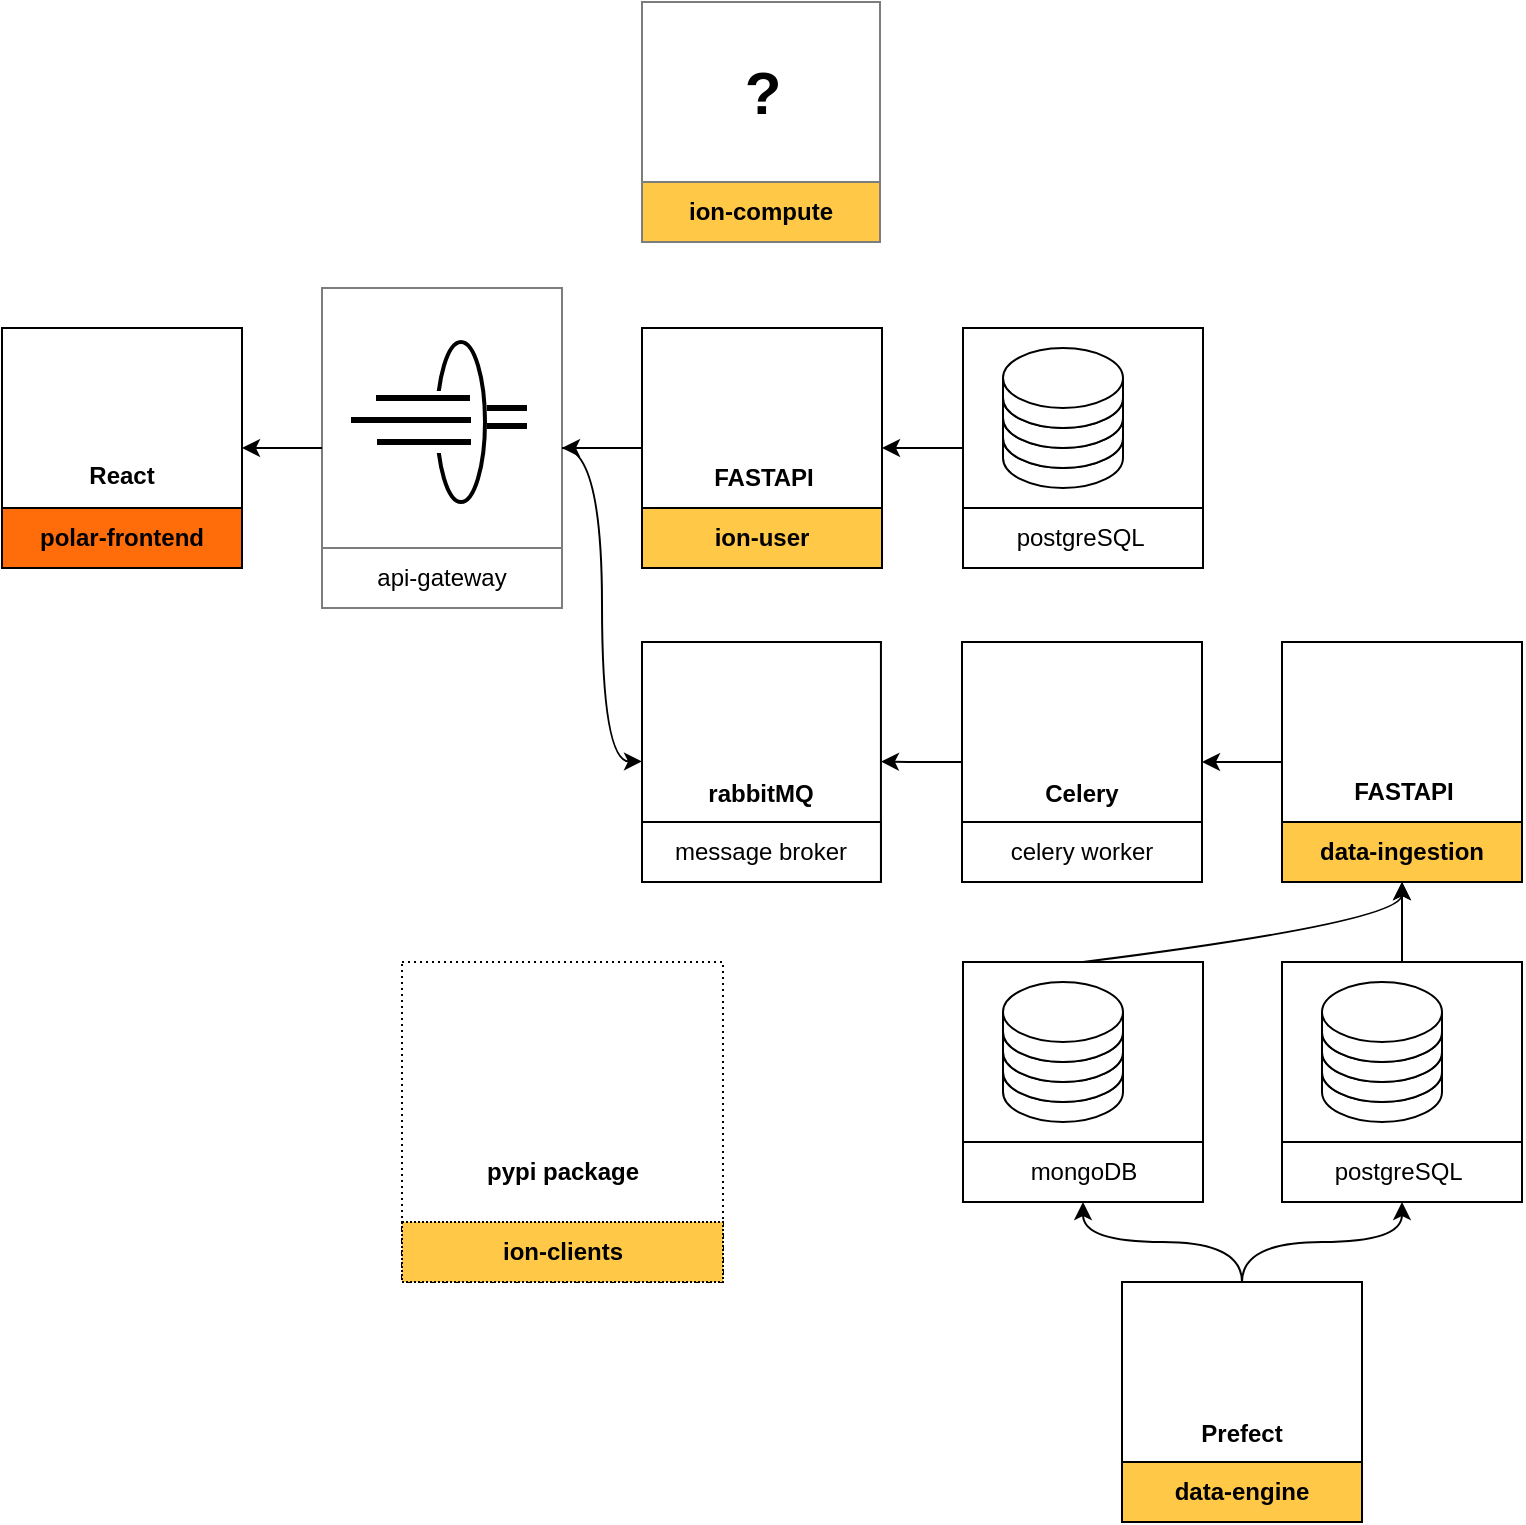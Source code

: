 <mxfile version="20.8.18" type="device"><diagram id="ExhYxQzAcuOy9JHTL2ED" name="Page-1"><mxGraphModel dx="-361" dy="1438" grid="1" gridSize="10" guides="1" tooltips="1" connect="1" arrows="1" fold="1" page="1" pageScale="1" pageWidth="827" pageHeight="1169" math="0" shadow="0"><root><mxCell id="0"/><mxCell id="1" parent="0"/><mxCell id="a53ZNoNg1YWxC0AJf83k-15" value="" style="group" parent="1" vertex="1" connectable="0"><mxGeometry x="2994.5" y="367" width="120" height="120" as="geometry"/></mxCell><mxCell id="a53ZNoNg1YWxC0AJf83k-16" value="" style="whiteSpace=wrap;html=1;aspect=fixed;strokeColor=#000000;" parent="a53ZNoNg1YWxC0AJf83k-15" vertex="1"><mxGeometry width="120" height="120" as="geometry"/></mxCell><mxCell id="a53ZNoNg1YWxC0AJf83k-17" value="" style="rounded=0;whiteSpace=wrap;html=1;strokeColor=#000000;" parent="a53ZNoNg1YWxC0AJf83k-15" vertex="1"><mxGeometry width="120" height="90" as="geometry"/></mxCell><mxCell id="a53ZNoNg1YWxC0AJf83k-18" value="" style="shape=cylinder3;whiteSpace=wrap;html=1;boundedLbl=1;backgroundOutline=1;size=15;" parent="a53ZNoNg1YWxC0AJf83k-15" vertex="1"><mxGeometry x="20" y="40" width="60" height="40" as="geometry"/></mxCell><mxCell id="a53ZNoNg1YWxC0AJf83k-19" value="" style="shape=cylinder3;whiteSpace=wrap;html=1;boundedLbl=1;backgroundOutline=1;size=15;" parent="a53ZNoNg1YWxC0AJf83k-15" vertex="1"><mxGeometry x="20" y="30" width="60" height="40" as="geometry"/></mxCell><mxCell id="a53ZNoNg1YWxC0AJf83k-20" value="" style="shape=cylinder3;whiteSpace=wrap;html=1;boundedLbl=1;backgroundOutline=1;size=15;" parent="a53ZNoNg1YWxC0AJf83k-15" vertex="1"><mxGeometry x="20" y="20" width="60" height="40" as="geometry"/></mxCell><mxCell id="a53ZNoNg1YWxC0AJf83k-21" value="" style="shape=cylinder3;whiteSpace=wrap;html=1;boundedLbl=1;backgroundOutline=1;size=15;" parent="a53ZNoNg1YWxC0AJf83k-15" vertex="1"><mxGeometry x="20" y="10" width="60" height="40" as="geometry"/></mxCell><mxCell id="a53ZNoNg1YWxC0AJf83k-22" value="" style="shape=image;verticalLabelPosition=bottom;labelBackgroundColor=default;verticalAlign=top;aspect=fixed;imageAspect=0;image=https://upload.wikimedia.org/wikipedia/commons/2/29/Postgresql_elephant.svg;" parent="a53ZNoNg1YWxC0AJf83k-15" vertex="1"><mxGeometry x="56.5" y="35" width="48.46" height="50" as="geometry"/></mxCell><mxCell id="a53ZNoNg1YWxC0AJf83k-23" value="&lt;span style=&quot;font-weight: normal;&quot;&gt;postgreSQL&amp;nbsp;&lt;/span&gt;" style="text;html=1;strokeColor=none;fillColor=none;align=center;verticalAlign=middle;whiteSpace=wrap;rounded=0;fontStyle=1" parent="a53ZNoNg1YWxC0AJf83k-15" vertex="1"><mxGeometry y="90" width="120" height="30" as="geometry"/></mxCell><mxCell id="a53ZNoNg1YWxC0AJf83k-24" value="" style="shape=image;verticalLabelPosition=bottom;labelBackgroundColor=default;verticalAlign=top;aspect=fixed;imageAspect=0;image=https://cdn.thenewstack.io/media/2014/04/homepage-docker-logo.png;" parent="a53ZNoNg1YWxC0AJf83k-15" vertex="1"><mxGeometry x="86.5" y="3" width="30.5" height="25.24" as="geometry"/></mxCell><mxCell id="-zPoC6QKQFAVpqKAOt8C-34" value="" style="group" parent="1" vertex="1" connectable="0"><mxGeometry x="2514" y="367" width="120" height="120" as="geometry"/></mxCell><mxCell id="-zPoC6QKQFAVpqKAOt8C-35" value="" style="whiteSpace=wrap;html=1;aspect=fixed;strokeColor=#000000;container=0;" parent="-zPoC6QKQFAVpqKAOt8C-34" vertex="1"><mxGeometry width="120" height="120" as="geometry"/></mxCell><mxCell id="-zPoC6QKQFAVpqKAOt8C-36" value="&lt;b&gt;React&lt;/b&gt;" style="text;html=1;strokeColor=none;fillColor=none;align=center;verticalAlign=middle;whiteSpace=wrap;rounded=0;container=0;" parent="-zPoC6QKQFAVpqKAOt8C-34" vertex="1"><mxGeometry y="59" width="120" height="30" as="geometry"/></mxCell><mxCell id="-zPoC6QKQFAVpqKAOt8C-37" value="&lt;b&gt;polar-frontend&lt;/b&gt;" style="rounded=0;whiteSpace=wrap;html=1;strokeColor=#000000;container=0;fillColor=#FF6C0A;" parent="-zPoC6QKQFAVpqKAOt8C-34" vertex="1"><mxGeometry y="90" width="120" height="30" as="geometry"/></mxCell><mxCell id="-zPoC6QKQFAVpqKAOt8C-38" value="" style="shape=image;verticalLabelPosition=bottom;labelBackgroundColor=default;verticalAlign=top;aspect=fixed;imageAspect=0;image=https://upload.wikimedia.org/wikipedia/commons/thumb/a/a7/React-icon.svg/2300px-React-icon.svg.png;container=0;" parent="-zPoC6QKQFAVpqKAOt8C-34" vertex="1"><mxGeometry x="33" y="17" width="53.02" height="46.08" as="geometry"/></mxCell><mxCell id="-zPoC6QKQFAVpqKAOt8C-39" value="" style="shape=image;verticalLabelPosition=bottom;labelBackgroundColor=default;verticalAlign=top;aspect=fixed;imageAspect=0;image=https://cdn.thenewstack.io/media/2014/04/homepage-docker-logo.png;" parent="-zPoC6QKQFAVpqKAOt8C-34" vertex="1"><mxGeometry x="86.5" y="3" width="30.5" height="25.24" as="geometry"/></mxCell><mxCell id="-zPoC6QKQFAVpqKAOt8C-40" value="" style="shape=image;verticalLabelPosition=bottom;labelBackgroundColor=default;verticalAlign=top;aspect=fixed;imageAspect=0;image=https://cdn-icons-png.flaticon.com/512/5968/5968381.png;" parent="-zPoC6QKQFAVpqKAOt8C-34" vertex="1"><mxGeometry x="3" y="3" width="26.38" height="26.38" as="geometry"/></mxCell><mxCell id="-zPoC6QKQFAVpqKAOt8C-41" value="" style="group;fontStyle=1" parent="1" vertex="1" connectable="0"><mxGeometry x="2674" y="347" width="120" height="160" as="geometry"/></mxCell><mxCell id="-zPoC6QKQFAVpqKAOt8C-42" value="" style="rounded=0;whiteSpace=wrap;html=1;strokeColor=#7D7D7D;" parent="-zPoC6QKQFAVpqKAOt8C-41" vertex="1"><mxGeometry width="120" height="160" as="geometry"/></mxCell><mxCell id="-zPoC6QKQFAVpqKAOt8C-43" value="" style="group" parent="-zPoC6QKQFAVpqKAOt8C-41" vertex="1" connectable="0"><mxGeometry x="14.5" y="27" width="88" height="80" as="geometry"/></mxCell><mxCell id="-zPoC6QKQFAVpqKAOt8C-44" value="" style="ellipse;whiteSpace=wrap;html=1;strokeColor=#000000;strokeWidth=2;" parent="-zPoC6QKQFAVpqKAOt8C-43" vertex="1"><mxGeometry x="43" width="24" height="80" as="geometry"/></mxCell><mxCell id="-zPoC6QKQFAVpqKAOt8C-45" value="" style="rounded=0;whiteSpace=wrap;html=1;strokeColor=#FFFFFF;" parent="-zPoC6QKQFAVpqKAOt8C-43" vertex="1"><mxGeometry x="41" y="25" width="10" height="30" as="geometry"/></mxCell><mxCell id="-zPoC6QKQFAVpqKAOt8C-46" value="" style="endArrow=none;html=1;strokeWidth=3;curved=1;" parent="-zPoC6QKQFAVpqKAOt8C-43" edge="1"><mxGeometry width="50" height="50" relative="1" as="geometry"><mxPoint x="12.5" y="28" as="sourcePoint"/><mxPoint x="59.5" y="28" as="targetPoint"/></mxGeometry></mxCell><mxCell id="-zPoC6QKQFAVpqKAOt8C-47" value="" style="endArrow=none;html=1;strokeWidth=3;curved=1;" parent="-zPoC6QKQFAVpqKAOt8C-43" edge="1"><mxGeometry width="50" height="50" relative="1" as="geometry"><mxPoint y="39" as="sourcePoint"/><mxPoint x="60" y="39" as="targetPoint"/></mxGeometry></mxCell><mxCell id="-zPoC6QKQFAVpqKAOt8C-48" value="" style="endArrow=none;html=1;strokeWidth=3;curved=1;" parent="-zPoC6QKQFAVpqKAOt8C-43" edge="1"><mxGeometry width="50" height="50" relative="1" as="geometry"><mxPoint x="13" y="50" as="sourcePoint"/><mxPoint x="60" y="50" as="targetPoint"/></mxGeometry></mxCell><mxCell id="-zPoC6QKQFAVpqKAOt8C-49" value="" style="endArrow=none;html=1;strokeWidth=3;curved=1;" parent="-zPoC6QKQFAVpqKAOt8C-43" edge="1"><mxGeometry width="50" height="50" relative="1" as="geometry"><mxPoint x="68" y="33" as="sourcePoint"/><mxPoint x="88" y="33" as="targetPoint"/></mxGeometry></mxCell><mxCell id="-zPoC6QKQFAVpqKAOt8C-50" value="" style="endArrow=none;html=1;strokeWidth=3;curved=1;" parent="-zPoC6QKQFAVpqKAOt8C-43" edge="1"><mxGeometry width="50" height="50" relative="1" as="geometry"><mxPoint x="68" y="42" as="sourcePoint"/><mxPoint x="88" y="42" as="targetPoint"/></mxGeometry></mxCell><mxCell id="-zPoC6QKQFAVpqKAOt8C-51" value="&lt;span style=&quot;font-weight: normal;&quot;&gt;api-gateway&lt;/span&gt;" style="rounded=0;whiteSpace=wrap;html=1;strokeColor=#7D7D7D;strokeWidth=1;fontStyle=1" parent="-zPoC6QKQFAVpqKAOt8C-41" vertex="1"><mxGeometry y="130" width="120" height="30" as="geometry"/></mxCell><mxCell id="-zPoC6QKQFAVpqKAOt8C-52" value="" style="group" parent="1" vertex="1" connectable="0"><mxGeometry x="3074" y="844" width="120" height="120" as="geometry"/></mxCell><mxCell id="-zPoC6QKQFAVpqKAOt8C-53" value="" style="whiteSpace=wrap;html=1;aspect=fixed;strokeColor=#000000;" parent="-zPoC6QKQFAVpqKAOt8C-52" vertex="1"><mxGeometry width="120" height="120" as="geometry"/></mxCell><mxCell id="-zPoC6QKQFAVpqKAOt8C-54" value="" style="shape=image;verticalLabelPosition=bottom;labelBackgroundColor=default;verticalAlign=top;aspect=fixed;imageAspect=0;image=https://cdn.cookielaw.org/logos/06aed6f4-2a95-4ea3-830f-8a58d00e95f3/a5bbb6a9-9eda-4337-911d-748d3ba8de00/e6a6f399-c126-472d-8dcb-721200063fe9/prefect-logo-gradient-navy.png;clipPath=inset(0% 83.33% 0% 0%);" parent="-zPoC6QKQFAVpqKAOt8C-52" vertex="1"><mxGeometry x="44.44" y="14.09" width="31.11" height="47.91" as="geometry"/></mxCell><mxCell id="-zPoC6QKQFAVpqKAOt8C-55" value="&lt;b&gt;Prefect&lt;/b&gt;" style="text;html=1;strokeColor=none;fillColor=none;align=center;verticalAlign=middle;whiteSpace=wrap;rounded=0;" parent="-zPoC6QKQFAVpqKAOt8C-52" vertex="1"><mxGeometry y="61" width="120" height="30" as="geometry"/></mxCell><mxCell id="-zPoC6QKQFAVpqKAOt8C-56" value="&lt;b&gt;data-engine&lt;/b&gt;" style="rounded=0;whiteSpace=wrap;html=1;strokeColor=#000000;fillColor=#FFC847;" parent="-zPoC6QKQFAVpqKAOt8C-52" vertex="1"><mxGeometry y="90" width="120" height="30" as="geometry"/></mxCell><mxCell id="-zPoC6QKQFAVpqKAOt8C-57" value="" style="shape=image;verticalLabelPosition=bottom;labelBackgroundColor=default;verticalAlign=top;aspect=fixed;imageAspect=0;image=https://cdn.thenewstack.io/media/2014/04/homepage-docker-logo.png;" parent="-zPoC6QKQFAVpqKAOt8C-52" vertex="1"><mxGeometry x="87.5" y="2" width="30.5" height="25.24" as="geometry"/></mxCell><mxCell id="-zPoC6QKQFAVpqKAOt8C-58" value="" style="shape=image;verticalLabelPosition=bottom;labelBackgroundColor=default;verticalAlign=top;aspect=fixed;imageAspect=0;image=https://cdn3.iconfinder.com/data/icons/logos-and-brands-adobe/512/267_Python-512.png;" parent="-zPoC6QKQFAVpqKAOt8C-52" vertex="1"><mxGeometry x="3" y="3" width="30" height="30" as="geometry"/></mxCell><mxCell id="-zPoC6QKQFAVpqKAOt8C-83" value="" style="group;fillColor=#CAAEF5;fontColor=#333333;strokeColor=#666666;" parent="1" vertex="1" connectable="0"><mxGeometry x="2994" y="524" width="120" height="120" as="geometry"/></mxCell><mxCell id="-zPoC6QKQFAVpqKAOt8C-84" value="" style="whiteSpace=wrap;html=1;aspect=fixed;strokeColor=#000000;" parent="-zPoC6QKQFAVpqKAOt8C-83" vertex="1"><mxGeometry width="120" height="120" as="geometry"/></mxCell><mxCell id="-zPoC6QKQFAVpqKAOt8C-85" value="&lt;b&gt;Celery&lt;/b&gt;" style="text;html=1;strokeColor=none;fillColor=none;align=center;verticalAlign=middle;whiteSpace=wrap;rounded=0;" parent="-zPoC6QKQFAVpqKAOt8C-83" vertex="1"><mxGeometry y="61" width="120" height="30" as="geometry"/></mxCell><mxCell id="-zPoC6QKQFAVpqKAOt8C-86" value="celery worker" style="rounded=0;whiteSpace=wrap;html=1;strokeColor=#000000;" parent="-zPoC6QKQFAVpqKAOt8C-83" vertex="1"><mxGeometry y="90" width="120" height="30" as="geometry"/></mxCell><mxCell id="-zPoC6QKQFAVpqKAOt8C-87" value="" style="shape=image;verticalLabelPosition=bottom;labelBackgroundColor=default;verticalAlign=top;aspect=fixed;imageAspect=0;image=https://upload.wikimedia.org/wikipedia/commons/1/19/Celery_logo.png;" parent="-zPoC6QKQFAVpqKAOt8C-83" vertex="1"><mxGeometry x="20" width="80" height="80" as="geometry"/></mxCell><mxCell id="-zPoC6QKQFAVpqKAOt8C-105" value="" style="group" parent="1" vertex="1" connectable="0"><mxGeometry x="2834" y="524" width="119.467" height="120" as="geometry"/></mxCell><mxCell id="-zPoC6QKQFAVpqKAOt8C-99" value="" style="whiteSpace=wrap;html=1;aspect=fixed;strokeColor=#000000;" parent="-zPoC6QKQFAVpqKAOt8C-105" vertex="1"><mxGeometry width="119.467" height="119.467" as="geometry"/></mxCell><mxCell id="-zPoC6QKQFAVpqKAOt8C-100" value="&lt;b&gt;rabbitMQ&lt;/b&gt;" style="text;html=1;strokeColor=none;fillColor=none;align=center;verticalAlign=middle;whiteSpace=wrap;rounded=0;" parent="-zPoC6QKQFAVpqKAOt8C-105" vertex="1"><mxGeometry y="61" width="119.467" height="30" as="geometry"/></mxCell><mxCell id="-zPoC6QKQFAVpqKAOt8C-101" value="message broker" style="rounded=0;whiteSpace=wrap;html=1;strokeColor=#000000;" parent="-zPoC6QKQFAVpqKAOt8C-105" vertex="1"><mxGeometry y="90" width="119.467" height="30" as="geometry"/></mxCell><mxCell id="-zPoC6QKQFAVpqKAOt8C-102" value="" style="shape=image;verticalLabelPosition=bottom;labelBackgroundColor=default;verticalAlign=top;aspect=fixed;imageAspect=0;image=https://cdn.thenewstack.io/media/2014/04/homepage-docker-logo.png;" parent="-zPoC6QKQFAVpqKAOt8C-105" vertex="1"><mxGeometry x="87.111" y="2" width="30.364" height="25.128" as="geometry"/></mxCell><mxCell id="-zPoC6QKQFAVpqKAOt8C-103" value="" style="shape=image;verticalLabelPosition=bottom;labelBackgroundColor=default;verticalAlign=top;aspect=fixed;imageAspect=0;image=https://cdn.freebiesupply.com/logos/large/2x/rabbitmq-logo-png-transparent.png;" parent="-zPoC6QKQFAVpqKAOt8C-105" vertex="1"><mxGeometry x="42.062" y="23.4" width="35.342" height="37.433" as="geometry"/></mxCell><mxCell id="-zPoC6QKQFAVpqKAOt8C-115" value="" style="group" parent="1" vertex="1" connectable="0"><mxGeometry x="3154" y="524" width="121" height="120" as="geometry"/></mxCell><mxCell id="-zPoC6QKQFAVpqKAOt8C-109" value="" style="whiteSpace=wrap;html=1;aspect=fixed;strokeColor=#000000;fontSize=30;fillColor=#FFFFFF;" parent="-zPoC6QKQFAVpqKAOt8C-115" vertex="1"><mxGeometry width="120" height="120" as="geometry"/></mxCell><mxCell id="-zPoC6QKQFAVpqKAOt8C-110" value="&lt;b&gt;FASTAPI&lt;/b&gt;" style="text;html=1;strokeColor=none;fillColor=none;align=center;verticalAlign=middle;whiteSpace=wrap;rounded=0;container=0;" parent="-zPoC6QKQFAVpqKAOt8C-115" vertex="1"><mxGeometry x="1" y="60" width="120" height="30" as="geometry"/></mxCell><mxCell id="-zPoC6QKQFAVpqKAOt8C-111" value="&lt;b&gt;data-ingestion&lt;/b&gt;" style="rounded=0;whiteSpace=wrap;html=1;strokeColor=#000000;container=0;fillColor=#FFC847;" parent="-zPoC6QKQFAVpqKAOt8C-115" vertex="1"><mxGeometry y="90" width="120" height="30" as="geometry"/></mxCell><mxCell id="-zPoC6QKQFAVpqKAOt8C-112" value="" style="shape=image;verticalLabelPosition=bottom;labelBackgroundColor=default;verticalAlign=top;aspect=fixed;imageAspect=0;image=https://pbs.twimg.com/profile_images/1417542931209199621/fWMEIB5j_400x400.jpg;" parent="-zPoC6QKQFAVpqKAOt8C-115" vertex="1"><mxGeometry x="36" y="10" width="50" height="50" as="geometry"/></mxCell><mxCell id="-zPoC6QKQFAVpqKAOt8C-113" value="" style="shape=image;verticalLabelPosition=bottom;labelBackgroundColor=default;verticalAlign=top;aspect=fixed;imageAspect=0;image=https://cdn.thenewstack.io/media/2014/04/homepage-docker-logo.png;" parent="-zPoC6QKQFAVpqKAOt8C-115" vertex="1"><mxGeometry x="87.5" y="3" width="30.5" height="25.24" as="geometry"/></mxCell><mxCell id="-zPoC6QKQFAVpqKAOt8C-114" value="" style="shape=image;verticalLabelPosition=bottom;labelBackgroundColor=default;verticalAlign=top;aspect=fixed;imageAspect=0;image=https://cdn3.iconfinder.com/data/icons/logos-and-brands-adobe/512/267_Python-512.png;" parent="-zPoC6QKQFAVpqKAOt8C-115" vertex="1"><mxGeometry x="3" y="3" width="30" height="30" as="geometry"/></mxCell><mxCell id="-zPoC6QKQFAVpqKAOt8C-117" value="" style="group" parent="1" vertex="1" connectable="0"><mxGeometry x="2834" y="367" width="121" height="120" as="geometry"/></mxCell><mxCell id="-zPoC6QKQFAVpqKAOt8C-118" value="" style="whiteSpace=wrap;html=1;aspect=fixed;strokeColor=#000000;fontSize=30;fillColor=#FFFFFF;" parent="-zPoC6QKQFAVpqKAOt8C-117" vertex="1"><mxGeometry width="120" height="120" as="geometry"/></mxCell><mxCell id="-zPoC6QKQFAVpqKAOt8C-119" value="&lt;b&gt;FASTAPI&lt;/b&gt;" style="text;html=1;strokeColor=none;fillColor=none;align=center;verticalAlign=middle;whiteSpace=wrap;rounded=0;container=0;" parent="-zPoC6QKQFAVpqKAOt8C-117" vertex="1"><mxGeometry x="1" y="60" width="120" height="30" as="geometry"/></mxCell><mxCell id="-zPoC6QKQFAVpqKAOt8C-120" value="&lt;b&gt;ion-user&lt;/b&gt;" style="rounded=0;whiteSpace=wrap;html=1;strokeColor=#000000;container=0;fillColor=#FFC847;" parent="-zPoC6QKQFAVpqKAOt8C-117" vertex="1"><mxGeometry y="90" width="120" height="30" as="geometry"/></mxCell><mxCell id="-zPoC6QKQFAVpqKAOt8C-121" value="" style="shape=image;verticalLabelPosition=bottom;labelBackgroundColor=default;verticalAlign=top;aspect=fixed;imageAspect=0;image=https://pbs.twimg.com/profile_images/1417542931209199621/fWMEIB5j_400x400.jpg;" parent="-zPoC6QKQFAVpqKAOt8C-117" vertex="1"><mxGeometry x="36" y="10" width="50" height="50" as="geometry"/></mxCell><mxCell id="-zPoC6QKQFAVpqKAOt8C-122" value="" style="shape=image;verticalLabelPosition=bottom;labelBackgroundColor=default;verticalAlign=top;aspect=fixed;imageAspect=0;image=https://cdn.thenewstack.io/media/2014/04/homepage-docker-logo.png;" parent="-zPoC6QKQFAVpqKAOt8C-117" vertex="1"><mxGeometry x="87.5" y="3" width="30.5" height="25.24" as="geometry"/></mxCell><mxCell id="-zPoC6QKQFAVpqKAOt8C-123" value="" style="shape=image;verticalLabelPosition=bottom;labelBackgroundColor=default;verticalAlign=top;aspect=fixed;imageAspect=0;image=https://cdn3.iconfinder.com/data/icons/logos-and-brands-adobe/512/267_Python-512.png;" parent="-zPoC6QKQFAVpqKAOt8C-117" vertex="1"><mxGeometry x="3" y="3" width="30" height="30" as="geometry"/></mxCell><mxCell id="-zPoC6QKQFAVpqKAOt8C-124" value="" style="group" parent="1" vertex="1" connectable="0"><mxGeometry x="2834" y="204" width="119" height="120" as="geometry"/></mxCell><mxCell id="-zPoC6QKQFAVpqKAOt8C-125" value="" style="rounded=0;whiteSpace=wrap;html=1;fontStyle=1;strokeColor=#7D7D7D;" parent="-zPoC6QKQFAVpqKAOt8C-124" vertex="1"><mxGeometry width="119" height="120" as="geometry"/></mxCell><mxCell id="-zPoC6QKQFAVpqKAOt8C-126" value="ion-compute" style="rounded=0;whiteSpace=wrap;html=1;fontStyle=1;strokeColor=#7D7D7D;fillColor=#FFC847;" parent="-zPoC6QKQFAVpqKAOt8C-124" vertex="1"><mxGeometry y="90" width="119" height="30" as="geometry"/></mxCell><mxCell id="-zPoC6QKQFAVpqKAOt8C-127" value="&lt;b&gt;&lt;font style=&quot;font-size: 30px;&quot;&gt;?&lt;/font&gt;&lt;/b&gt;" style="text;html=1;strokeColor=none;fillColor=none;align=center;verticalAlign=middle;whiteSpace=wrap;rounded=0;dashed=1;dashPattern=1 1;" parent="-zPoC6QKQFAVpqKAOt8C-124" vertex="1"><mxGeometry x="29.5" y="30" width="60.5" height="30" as="geometry"/></mxCell><mxCell id="-zPoC6QKQFAVpqKAOt8C-128" value="" style="shape=image;verticalLabelPosition=bottom;labelBackgroundColor=default;verticalAlign=top;aspect=fixed;imageAspect=0;image=https://upload.wikimedia.org/wikipedia/commons/thumb/d/d5/Rust_programming_language_black_logo.svg/1200px-Rust_programming_language_black_logo.svg.png;" parent="-zPoC6QKQFAVpqKAOt8C-124" vertex="1"><mxGeometry x="4.5" y="4" width="29" height="29" as="geometry"/></mxCell><mxCell id="-zPoC6QKQFAVpqKAOt8C-139" value="" style="group" parent="1" vertex="1" connectable="0"><mxGeometry x="2714" y="684" width="160.5" height="160" as="geometry"/></mxCell><mxCell id="-zPoC6QKQFAVpqKAOt8C-140" value="" style="rounded=0;whiteSpace=wrap;html=1;dashed=1;dashPattern=1 2;" parent="-zPoC6QKQFAVpqKAOt8C-139" vertex="1"><mxGeometry width="160.5" height="160" as="geometry"/></mxCell><mxCell id="-zPoC6QKQFAVpqKAOt8C-141" value="" style="shape=image;verticalLabelPosition=bottom;labelBackgroundColor=default;verticalAlign=top;aspect=fixed;imageAspect=0;image=https://tl360.b-cdn.net/wp-content/uploads/2022/11/PyPI-Packages-696x365.jpg;clipPath=inset(18.15% 33.33% 18.15% 33.33%);" parent="-zPoC6QKQFAVpqKAOt8C-139" vertex="1"><mxGeometry x="45.25" y="20" width="70" height="70" as="geometry"/></mxCell><mxCell id="-zPoC6QKQFAVpqKAOt8C-142" value="ion-clients" style="rounded=0;whiteSpace=wrap;html=1;fontStyle=1;dashed=1;dashPattern=1 1;fillColor=#FFC847;" parent="-zPoC6QKQFAVpqKAOt8C-139" vertex="1"><mxGeometry y="130" width="160.5" height="30" as="geometry"/></mxCell><mxCell id="-zPoC6QKQFAVpqKAOt8C-143" value="pypi package" style="text;html=1;strokeColor=none;fillColor=none;align=center;verticalAlign=middle;whiteSpace=wrap;rounded=0;fontStyle=1" parent="-zPoC6QKQFAVpqKAOt8C-139" vertex="1"><mxGeometry y="90" width="160.5" height="30" as="geometry"/></mxCell><mxCell id="-zPoC6QKQFAVpqKAOt8C-144" value="" style="shape=image;verticalLabelPosition=bottom;labelBackgroundColor=default;verticalAlign=top;aspect=fixed;imageAspect=0;image=https://cdn3.iconfinder.com/data/icons/logos-and-brands-adobe/512/267_Python-512.png;" parent="-zPoC6QKQFAVpqKAOt8C-139" vertex="1"><mxGeometry x="3" y="2" width="30" height="30" as="geometry"/></mxCell><mxCell id="-zPoC6QKQFAVpqKAOt8C-24" value="" style="group" parent="1" vertex="1" connectable="0"><mxGeometry x="3154" y="684" width="120" height="120" as="geometry"/></mxCell><mxCell id="-zPoC6QKQFAVpqKAOt8C-25" value="" style="whiteSpace=wrap;html=1;aspect=fixed;strokeColor=#000000;" parent="-zPoC6QKQFAVpqKAOt8C-24" vertex="1"><mxGeometry width="120" height="120" as="geometry"/></mxCell><mxCell id="-zPoC6QKQFAVpqKAOt8C-26" value="" style="rounded=0;whiteSpace=wrap;html=1;strokeColor=#000000;" parent="-zPoC6QKQFAVpqKAOt8C-24" vertex="1"><mxGeometry width="120" height="90" as="geometry"/></mxCell><mxCell id="-zPoC6QKQFAVpqKAOt8C-27" value="" style="shape=cylinder3;whiteSpace=wrap;html=1;boundedLbl=1;backgroundOutline=1;size=15;" parent="-zPoC6QKQFAVpqKAOt8C-24" vertex="1"><mxGeometry x="20" y="40" width="60" height="40" as="geometry"/></mxCell><mxCell id="-zPoC6QKQFAVpqKAOt8C-28" value="" style="shape=cylinder3;whiteSpace=wrap;html=1;boundedLbl=1;backgroundOutline=1;size=15;" parent="-zPoC6QKQFAVpqKAOt8C-24" vertex="1"><mxGeometry x="20" y="30" width="60" height="40" as="geometry"/></mxCell><mxCell id="-zPoC6QKQFAVpqKAOt8C-29" value="" style="shape=cylinder3;whiteSpace=wrap;html=1;boundedLbl=1;backgroundOutline=1;size=15;" parent="-zPoC6QKQFAVpqKAOt8C-24" vertex="1"><mxGeometry x="20" y="20" width="60" height="40" as="geometry"/></mxCell><mxCell id="-zPoC6QKQFAVpqKAOt8C-30" value="" style="shape=cylinder3;whiteSpace=wrap;html=1;boundedLbl=1;backgroundOutline=1;size=15;" parent="-zPoC6QKQFAVpqKAOt8C-24" vertex="1"><mxGeometry x="20" y="10" width="60" height="40" as="geometry"/></mxCell><mxCell id="-zPoC6QKQFAVpqKAOt8C-31" value="" style="shape=image;verticalLabelPosition=bottom;labelBackgroundColor=default;verticalAlign=top;aspect=fixed;imageAspect=0;image=https://upload.wikimedia.org/wikipedia/commons/2/29/Postgresql_elephant.svg;" parent="-zPoC6QKQFAVpqKAOt8C-24" vertex="1"><mxGeometry x="56.5" y="35" width="48.46" height="50" as="geometry"/></mxCell><mxCell id="-zPoC6QKQFAVpqKAOt8C-32" value="&lt;span style=&quot;font-weight: normal;&quot;&gt;postgreSQL&amp;nbsp;&lt;/span&gt;" style="text;html=1;strokeColor=none;fillColor=none;align=center;verticalAlign=middle;whiteSpace=wrap;rounded=0;fontStyle=1" parent="-zPoC6QKQFAVpqKAOt8C-24" vertex="1"><mxGeometry y="90" width="120" height="30" as="geometry"/></mxCell><mxCell id="-zPoC6QKQFAVpqKAOt8C-33" value="" style="shape=image;verticalLabelPosition=bottom;labelBackgroundColor=default;verticalAlign=top;aspect=fixed;imageAspect=0;image=https://cdn.thenewstack.io/media/2014/04/homepage-docker-logo.png;" parent="-zPoC6QKQFAVpqKAOt8C-24" vertex="1"><mxGeometry x="86.5" y="3" width="30.5" height="25.24" as="geometry"/></mxCell><mxCell id="-zPoC6QKQFAVpqKAOt8C-129" value="" style="group;fontStyle=1" parent="1" vertex="1" connectable="0"><mxGeometry x="2994.5" y="684" width="120" height="120" as="geometry"/></mxCell><mxCell id="-zPoC6QKQFAVpqKAOt8C-130" value="" style="whiteSpace=wrap;html=1;aspect=fixed;strokeColor=#000000;" parent="-zPoC6QKQFAVpqKAOt8C-129" vertex="1"><mxGeometry width="120" height="120" as="geometry"/></mxCell><mxCell id="-zPoC6QKQFAVpqKAOt8C-131" value="" style="rounded=0;whiteSpace=wrap;html=1;strokeColor=#000000;" parent="-zPoC6QKQFAVpqKAOt8C-129" vertex="1"><mxGeometry width="120" height="90" as="geometry"/></mxCell><mxCell id="-zPoC6QKQFAVpqKAOt8C-132" value="" style="shape=cylinder3;whiteSpace=wrap;html=1;boundedLbl=1;backgroundOutline=1;size=15;" parent="-zPoC6QKQFAVpqKAOt8C-129" vertex="1"><mxGeometry x="20" y="40" width="60" height="40" as="geometry"/></mxCell><mxCell id="-zPoC6QKQFAVpqKAOt8C-133" value="" style="shape=cylinder3;whiteSpace=wrap;html=1;boundedLbl=1;backgroundOutline=1;size=15;" parent="-zPoC6QKQFAVpqKAOt8C-129" vertex="1"><mxGeometry x="20" y="30" width="60" height="40" as="geometry"/></mxCell><mxCell id="-zPoC6QKQFAVpqKAOt8C-134" value="" style="shape=cylinder3;whiteSpace=wrap;html=1;boundedLbl=1;backgroundOutline=1;size=15;" parent="-zPoC6QKQFAVpqKAOt8C-129" vertex="1"><mxGeometry x="20" y="20" width="60" height="40" as="geometry"/></mxCell><mxCell id="-zPoC6QKQFAVpqKAOt8C-135" value="" style="shape=cylinder3;whiteSpace=wrap;html=1;boundedLbl=1;backgroundOutline=1;size=15;" parent="-zPoC6QKQFAVpqKAOt8C-129" vertex="1"><mxGeometry x="20" y="10" width="60" height="40" as="geometry"/></mxCell><mxCell id="-zPoC6QKQFAVpqKAOt8C-136" value="&lt;span style=&quot;font-weight: normal;&quot;&gt;mongoDB&lt;/span&gt;" style="text;html=1;strokeColor=none;fillColor=none;align=center;verticalAlign=middle;whiteSpace=wrap;rounded=0;fontStyle=1" parent="-zPoC6QKQFAVpqKAOt8C-129" vertex="1"><mxGeometry y="90" width="120" height="30" as="geometry"/></mxCell><mxCell id="-zPoC6QKQFAVpqKAOt8C-137" value="" style="shape=image;verticalLabelPosition=bottom;labelBackgroundColor=default;verticalAlign=top;aspect=fixed;imageAspect=0;image=https://cdn.thenewstack.io/media/2014/04/homepage-docker-logo.png;" parent="-zPoC6QKQFAVpqKAOt8C-129" vertex="1"><mxGeometry x="86.5" y="3" width="30.5" height="25.24" as="geometry"/></mxCell><mxCell id="-zPoC6QKQFAVpqKAOt8C-138" value="" style="shape=image;verticalLabelPosition=bottom;labelBackgroundColor=default;verticalAlign=top;aspect=fixed;imageAspect=0;image=https://miro.medium.com/max/512/1*doAg1_fMQKWFoub-6gwUiQ.png;clipPath=inset(0.33% 33.33% 22.33% 33.33%);" parent="-zPoC6QKQFAVpqKAOt8C-129" vertex="1"><mxGeometry x="69" y="28.24" width="25.86" height="60" as="geometry"/></mxCell><mxCell id="OmosYfTVODoG8E0LfseY-11" value="" style="endArrow=classic;html=1;curved=1;entryX=0.5;entryY=1;entryDx=0;entryDy=0;exitX=0.5;exitY=0;exitDx=0;exitDy=0;" edge="1" parent="1" source="-zPoC6QKQFAVpqKAOt8C-131" target="-zPoC6QKQFAVpqKAOt8C-111"><mxGeometry width="50" height="50" relative="1" as="geometry"><mxPoint x="2974" y="794" as="sourcePoint"/><mxPoint x="3024" y="744" as="targetPoint"/><Array as="points"><mxPoint x="3214" y="664"/></Array></mxGeometry></mxCell><mxCell id="OmosYfTVODoG8E0LfseY-13" style="edgeStyle=orthogonalEdgeStyle;curved=1;orthogonalLoop=1;jettySize=auto;html=1;exitX=0.5;exitY=0;exitDx=0;exitDy=0;entryX=0.5;entryY=1;entryDx=0;entryDy=0;" edge="1" parent="1" source="-zPoC6QKQFAVpqKAOt8C-26" target="-zPoC6QKQFAVpqKAOt8C-111"><mxGeometry relative="1" as="geometry"/></mxCell><mxCell id="OmosYfTVODoG8E0LfseY-14" style="edgeStyle=orthogonalEdgeStyle;curved=1;orthogonalLoop=1;jettySize=auto;html=1;exitX=0.5;exitY=0;exitDx=0;exitDy=0;entryX=0.5;entryY=1;entryDx=0;entryDy=0;" edge="1" parent="1" source="-zPoC6QKQFAVpqKAOt8C-53" target="-zPoC6QKQFAVpqKAOt8C-32"><mxGeometry relative="1" as="geometry"/></mxCell><mxCell id="OmosYfTVODoG8E0LfseY-15" style="edgeStyle=orthogonalEdgeStyle;curved=1;orthogonalLoop=1;jettySize=auto;html=1;exitX=0.5;exitY=0;exitDx=0;exitDy=0;entryX=0.5;entryY=1;entryDx=0;entryDy=0;" edge="1" parent="1" source="-zPoC6QKQFAVpqKAOt8C-53" target="-zPoC6QKQFAVpqKAOt8C-136"><mxGeometry relative="1" as="geometry"/></mxCell><mxCell id="OmosYfTVODoG8E0LfseY-16" style="edgeStyle=orthogonalEdgeStyle;curved=1;orthogonalLoop=1;jettySize=auto;html=1;exitX=0;exitY=0.5;exitDx=0;exitDy=0;entryX=1;entryY=0.5;entryDx=0;entryDy=0;" edge="1" parent="1" source="-zPoC6QKQFAVpqKAOt8C-109" target="-zPoC6QKQFAVpqKAOt8C-84"><mxGeometry relative="1" as="geometry"/></mxCell><mxCell id="OmosYfTVODoG8E0LfseY-19" style="edgeStyle=orthogonalEdgeStyle;curved=1;orthogonalLoop=1;jettySize=auto;html=1;" edge="1" parent="1" source="-zPoC6QKQFAVpqKAOt8C-84" target="-zPoC6QKQFAVpqKAOt8C-99"><mxGeometry relative="1" as="geometry"/></mxCell><mxCell id="OmosYfTVODoG8E0LfseY-20" value="" style="edgeStyle=orthogonalEdgeStyle;curved=1;orthogonalLoop=1;jettySize=auto;html=1;" edge="1" parent="1" source="-zPoC6QKQFAVpqKAOt8C-42" target="-zPoC6QKQFAVpqKAOt8C-35"><mxGeometry relative="1" as="geometry"/></mxCell><mxCell id="OmosYfTVODoG8E0LfseY-22" style="edgeStyle=orthogonalEdgeStyle;curved=1;orthogonalLoop=1;jettySize=auto;html=1;entryX=1;entryY=0.5;entryDx=0;entryDy=0;" edge="1" parent="1" source="-zPoC6QKQFAVpqKAOt8C-118" target="-zPoC6QKQFAVpqKAOt8C-42"><mxGeometry relative="1" as="geometry"/></mxCell><mxCell id="OmosYfTVODoG8E0LfseY-24" value="" style="endArrow=classic;html=1;curved=1;entryX=1;entryY=0.5;entryDx=0;entryDy=0;exitX=-0.001;exitY=0.667;exitDx=0;exitDy=0;exitPerimeter=0;" edge="1" parent="1" source="a53ZNoNg1YWxC0AJf83k-17" target="-zPoC6QKQFAVpqKAOt8C-118"><mxGeometry width="50" height="50" relative="1" as="geometry"><mxPoint x="2994" y="314" as="sourcePoint"/><mxPoint x="2934" y="534" as="targetPoint"/></mxGeometry></mxCell><mxCell id="OmosYfTVODoG8E0LfseY-25" style="edgeStyle=orthogonalEdgeStyle;curved=1;orthogonalLoop=1;jettySize=auto;html=1;exitX=1;exitY=0.5;exitDx=0;exitDy=0;entryX=0;entryY=0.5;entryDx=0;entryDy=0;" edge="1" parent="1" source="-zPoC6QKQFAVpqKAOt8C-42" target="-zPoC6QKQFAVpqKAOt8C-99"><mxGeometry relative="1" as="geometry"/></mxCell></root></mxGraphModel></diagram></mxfile>